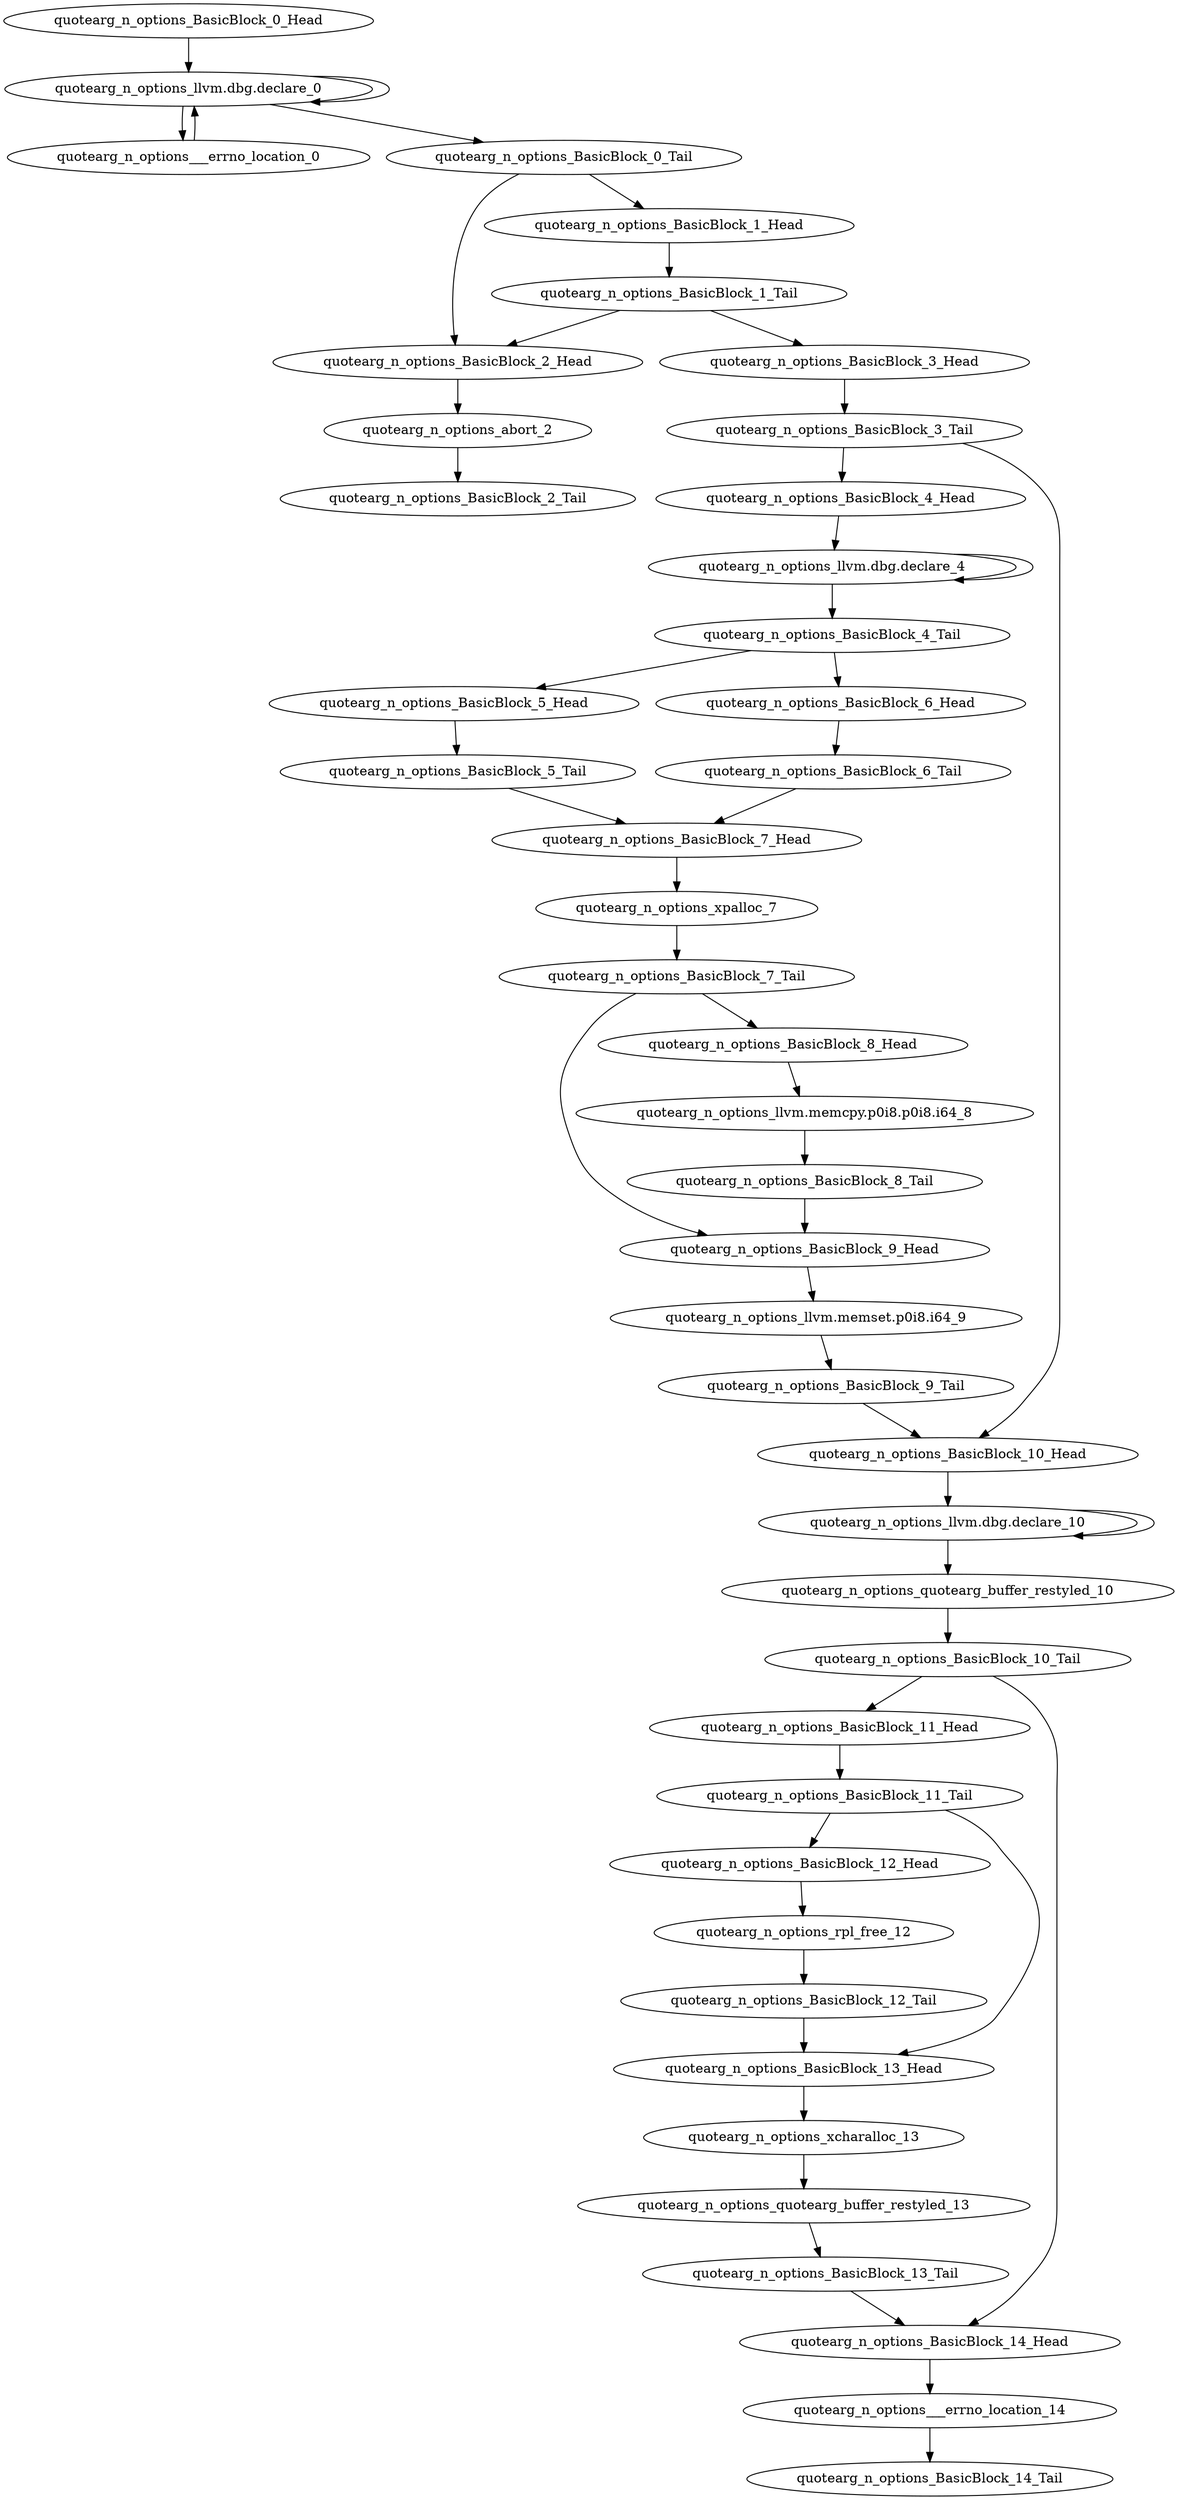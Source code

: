 digraph G {
    "quotearg_n_options_llvm.dbg.declare_4" -> "quotearg_n_options_llvm.dbg.declare_4"
    "quotearg_n_options_llvm.dbg.declare_4" -> "quotearg_n_options_BasicBlock_4_Tail"
    "quotearg_n_options_BasicBlock_5_Tail" -> "quotearg_n_options_BasicBlock_7_Head"
    "quotearg_n_options_llvm.memcpy.p0i8.p0i8.i64_8" -> "quotearg_n_options_BasicBlock_8_Tail"
    "quotearg_n_options_quotearg_buffer_restyled_10" -> "quotearg_n_options_BasicBlock_10_Tail"
    "quotearg_n_options_BasicBlock_3_Tail" -> "quotearg_n_options_BasicBlock_4_Head"
    "quotearg_n_options_BasicBlock_3_Tail" -> "quotearg_n_options_BasicBlock_10_Head"
    "quotearg_n_options_BasicBlock_4_Tail" -> "quotearg_n_options_BasicBlock_5_Head"
    "quotearg_n_options_BasicBlock_4_Tail" -> "quotearg_n_options_BasicBlock_6_Head"
    "quotearg_n_options_BasicBlock_0_Head" -> "quotearg_n_options_llvm.dbg.declare_0"
    "quotearg_n_options_BasicBlock_7_Head" -> "quotearg_n_options_xpalloc_7"
    "quotearg_n_options_llvm.memset.p0i8.i64_9" -> "quotearg_n_options_BasicBlock_9_Tail"
    "quotearg_n_options_BasicBlock_10_Tail" -> "quotearg_n_options_BasicBlock_11_Head"
    "quotearg_n_options_BasicBlock_10_Tail" -> "quotearg_n_options_BasicBlock_14_Head"
    "quotearg_n_options___errno_location_0" -> "quotearg_n_options_llvm.dbg.declare_0"
    "quotearg_n_options_BasicBlock_0_Tail" -> "quotearg_n_options_BasicBlock_2_Head"
    "quotearg_n_options_BasicBlock_0_Tail" -> "quotearg_n_options_BasicBlock_1_Head"
    "quotearg_n_options_BasicBlock_9_Head" -> "quotearg_n_options_llvm.memset.p0i8.i64_9"
    "quotearg_n_options_BasicBlock_6_Tail" -> "quotearg_n_options_BasicBlock_7_Head"
    "quotearg_n_options_BasicBlock_2_Head" -> "quotearg_n_options_abort_2"
    "quotearg_n_options_BasicBlock_4_Head" -> "quotearg_n_options_llvm.dbg.declare_4"
    "quotearg_n_options_BasicBlock_11_Head" -> "quotearg_n_options_BasicBlock_11_Tail"
    "quotearg_n_options_BasicBlock_1_Head" -> "quotearg_n_options_BasicBlock_1_Tail"
    "quotearg_n_options_BasicBlock_12_Head" -> "quotearg_n_options_rpl_free_12"
    "quotearg_n_options_BasicBlock_10_Head" -> "quotearg_n_options_llvm.dbg.declare_10"
    "quotearg_n_options_BasicBlock_7_Tail" -> "quotearg_n_options_BasicBlock_9_Head"
    "quotearg_n_options_BasicBlock_7_Tail" -> "quotearg_n_options_BasicBlock_8_Head"
    "quotearg_n_options___errno_location_14" -> "quotearg_n_options_BasicBlock_14_Tail"
    "quotearg_n_options_BasicBlock_5_Head" -> "quotearg_n_options_BasicBlock_5_Tail"
    "quotearg_n_options_BasicBlock_12_Tail" -> "quotearg_n_options_BasicBlock_13_Head"
    "quotearg_n_options_llvm.dbg.declare_10" -> "quotearg_n_options_quotearg_buffer_restyled_10"
    "quotearg_n_options_llvm.dbg.declare_10" -> "quotearg_n_options_llvm.dbg.declare_10"
    "quotearg_n_options_BasicBlock_6_Head" -> "quotearg_n_options_BasicBlock_6_Tail"
    "quotearg_n_options_BasicBlock_3_Head" -> "quotearg_n_options_BasicBlock_3_Tail"
    "quotearg_n_options_BasicBlock_1_Tail" -> "quotearg_n_options_BasicBlock_2_Head"
    "quotearg_n_options_BasicBlock_1_Tail" -> "quotearg_n_options_BasicBlock_3_Head"
    "quotearg_n_options_rpl_free_12" -> "quotearg_n_options_BasicBlock_12_Tail"
    "quotearg_n_options_BasicBlock_8_Head" -> "quotearg_n_options_llvm.memcpy.p0i8.p0i8.i64_8"
    "quotearg_n_options_llvm.dbg.declare_0" -> "quotearg_n_options___errno_location_0"
    "quotearg_n_options_llvm.dbg.declare_0" -> "quotearg_n_options_BasicBlock_0_Tail"
    "quotearg_n_options_llvm.dbg.declare_0" -> "quotearg_n_options_llvm.dbg.declare_0"
    "quotearg_n_options_BasicBlock_8_Tail" -> "quotearg_n_options_BasicBlock_9_Head"
    "quotearg_n_options_BasicBlock_14_Head" -> "quotearg_n_options___errno_location_14"
    "quotearg_n_options_quotearg_buffer_restyled_13" -> "quotearg_n_options_BasicBlock_13_Tail"
    "quotearg_n_options_BasicBlock_13_Head" -> "quotearg_n_options_xcharalloc_13"
    "quotearg_n_options_xcharalloc_13" -> "quotearg_n_options_quotearg_buffer_restyled_13"
    "quotearg_n_options_BasicBlock_13_Tail" -> "quotearg_n_options_BasicBlock_14_Head"
    "quotearg_n_options_abort_2" -> "quotearg_n_options_BasicBlock_2_Tail"
    "quotearg_n_options_BasicBlock_11_Tail" -> "quotearg_n_options_BasicBlock_12_Head"
    "quotearg_n_options_BasicBlock_11_Tail" -> "quotearg_n_options_BasicBlock_13_Head"
    "quotearg_n_options_BasicBlock_9_Tail" -> "quotearg_n_options_BasicBlock_10_Head"
    "quotearg_n_options_xpalloc_7" -> "quotearg_n_options_BasicBlock_7_Tail"
}
